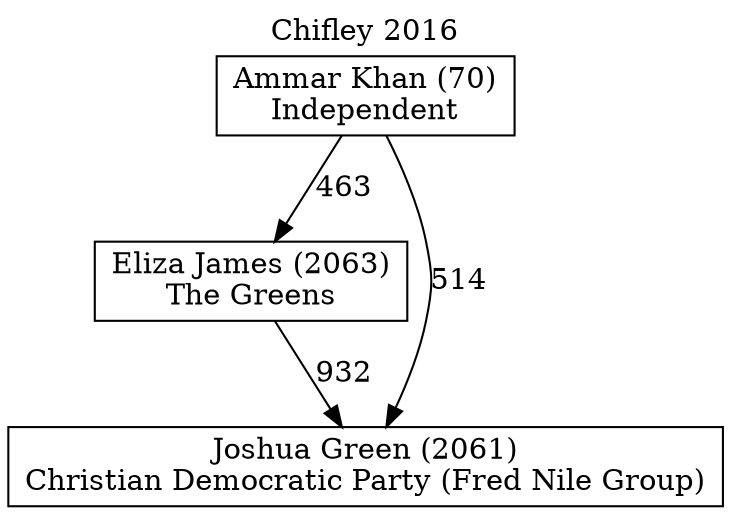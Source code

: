 // House preference flow
digraph "Joshua Green (2061)_Chifley_2016" {
	graph [label="Chifley 2016" labelloc=t mclimit=10]
	node [shape=box]
	"Eliza James (2063)" [label="Eliza James (2063)
The Greens"]
	"Joshua Green (2061)" [label="Joshua Green (2061)
Christian Democratic Party (Fred Nile Group)"]
	"Ammar Khan (70)" [label="Ammar Khan (70)
Independent"]
	"Ammar Khan (70)" -> "Joshua Green (2061)" [label=514]
	"Ammar Khan (70)" -> "Eliza James (2063)" [label=463]
	"Eliza James (2063)" -> "Joshua Green (2061)" [label=932]
}
